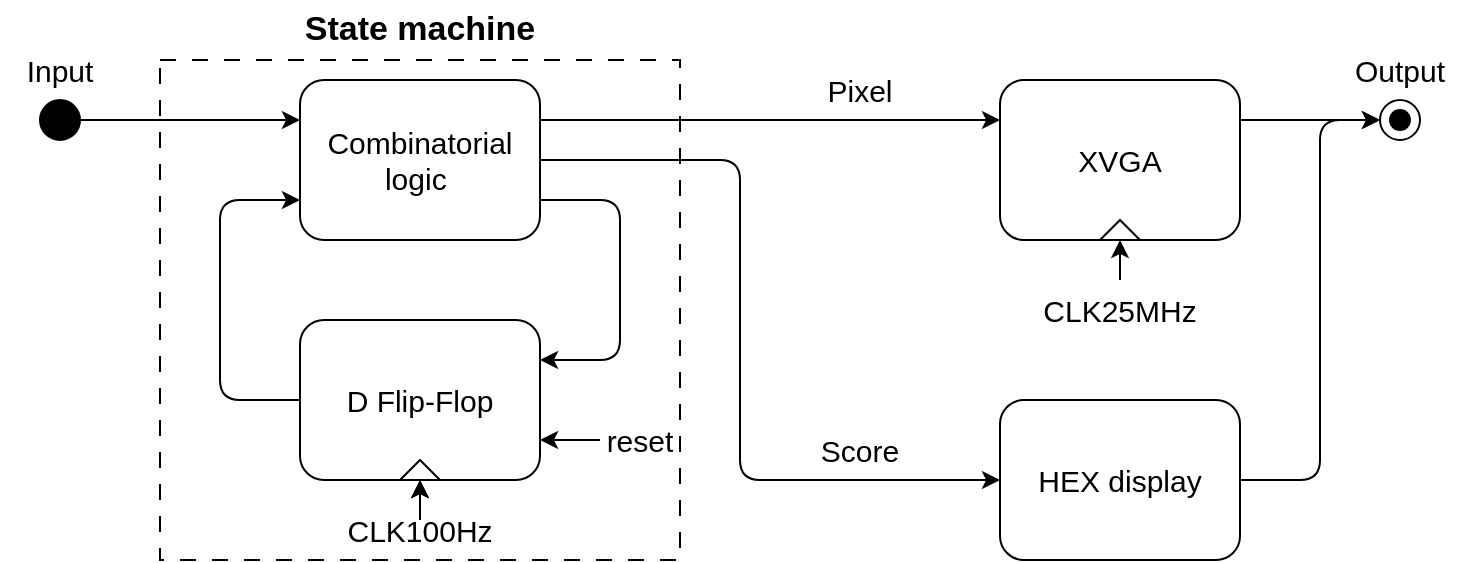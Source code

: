 <mxfile>
    <diagram name="Page-1" id="eDWDvwoEUt0kZoyCDHRS">
        <mxGraphModel dx="889" dy="629" grid="1" gridSize="10" guides="1" tooltips="1" connect="1" arrows="1" fold="1" page="1" pageScale="1" pageWidth="1100" pageHeight="850" math="0" shadow="0" adaptiveColors="simple">
            <root>
                <mxCell id="0"/>
                <mxCell id="1" parent="0"/>
                <mxCell id="48" value="" style="rounded=0;whiteSpace=wrap;html=1;dashed=1;dashPattern=8 8;fillColor=none;fontSize=15;" parent="1" vertex="1">
                    <mxGeometry x="190" y="230" width="260" height="250" as="geometry"/>
                </mxCell>
                <mxCell id="14" style="edgeStyle=none;html=1;entryX=0;entryY=0.25;entryDx=0;entryDy=0;fontSize=15;" parent="1" source="2" target="9" edge="1">
                    <mxGeometry relative="1" as="geometry"/>
                </mxCell>
                <mxCell id="2" value="" style="ellipse;whiteSpace=wrap;html=1;aspect=fixed;gradientColor=none;fillColor=#000000;fontSize=15;" parent="1" vertex="1">
                    <mxGeometry x="130" y="250" width="20" height="20" as="geometry"/>
                </mxCell>
                <mxCell id="13" style="edgeStyle=none;html=1;exitX=1;exitY=0.25;exitDx=0;exitDy=0;entryX=0;entryY=0.25;entryDx=0;entryDy=0;fontSize=15;" parent="1" source="9" target="12" edge="1">
                    <mxGeometry relative="1" as="geometry"/>
                </mxCell>
                <mxCell id="15" style="edgeStyle=none;html=1;exitX=1;exitY=0.75;exitDx=0;exitDy=0;entryX=1;entryY=0.25;entryDx=0;entryDy=0;fontSize=15;" parent="1" target="16" edge="1">
                    <mxGeometry relative="1" as="geometry">
                        <mxPoint x="380.004" y="400" as="targetPoint"/>
                        <mxPoint x="380.12" y="300" as="sourcePoint"/>
                        <Array as="points">
                            <mxPoint x="420" y="300"/>
                            <mxPoint x="420" y="380"/>
                        </Array>
                    </mxGeometry>
                </mxCell>
                <mxCell id="9" value="" style="rounded=1;whiteSpace=wrap;html=1;fontSize=15;" parent="1" vertex="1">
                    <mxGeometry x="260" y="240" width="120" height="80" as="geometry"/>
                </mxCell>
                <mxCell id="10" value="Input" style="text;html=1;align=center;verticalAlign=middle;whiteSpace=wrap;rounded=0;fontSize=15;" parent="1" vertex="1">
                    <mxGeometry x="110" y="220" width="60" height="30" as="geometry"/>
                </mxCell>
                <mxCell id="35" style="edgeStyle=none;html=1;exitX=1;exitY=0.25;exitDx=0;exitDy=0;entryX=0;entryY=0.5;entryDx=0;entryDy=0;entryPerimeter=0;fontSize=15;" parent="1" source="12" target="37" edge="1">
                    <mxGeometry relative="1" as="geometry">
                        <mxPoint x="830" y="260.333" as="targetPoint"/>
                        <mxPoint x="770" y="260" as="sourcePoint"/>
                    </mxGeometry>
                </mxCell>
                <mxCell id="12" value="" style="rounded=1;whiteSpace=wrap;html=1;fontSize=15;" parent="1" vertex="1">
                    <mxGeometry x="610" y="240" width="120" height="80" as="geometry"/>
                </mxCell>
                <mxCell id="17" style="edgeStyle=none;html=1;entryX=0;entryY=0.75;entryDx=0;entryDy=0;fontSize=15;" parent="1" source="16" target="9" edge="1">
                    <mxGeometry relative="1" as="geometry">
                        <Array as="points">
                            <mxPoint x="220" y="400"/>
                            <mxPoint x="220" y="300"/>
                        </Array>
                    </mxGeometry>
                </mxCell>
                <mxCell id="16" value="" style="rounded=1;whiteSpace=wrap;html=1;fontSize=15;" parent="1" vertex="1">
                    <mxGeometry x="260" y="360" width="120" height="80" as="geometry"/>
                </mxCell>
                <mxCell id="18" value="" style="endArrow=classic;html=1;fontSize=15;" parent="1" edge="1">
                    <mxGeometry width="50" height="50" relative="1" as="geometry">
                        <mxPoint x="320" y="460" as="sourcePoint"/>
                        <mxPoint x="320" y="440" as="targetPoint"/>
                    </mxGeometry>
                </mxCell>
                <mxCell id="19" value="" style="triangle;whiteSpace=wrap;html=1;rotation=-90;fontSize=15;" parent="1" vertex="1">
                    <mxGeometry x="315" y="425" width="10" height="20" as="geometry"/>
                </mxCell>
                <mxCell id="21" value="" style="edgeStyle=none;html=1;fontSize=15;" parent="1" source="20" target="16" edge="1">
                    <mxGeometry relative="1" as="geometry"/>
                </mxCell>
                <mxCell id="20" value="CLK100Hz" style="text;html=1;align=center;verticalAlign=middle;whiteSpace=wrap;rounded=0;fontSize=15;" parent="1" vertex="1">
                    <mxGeometry x="290" y="450" width="60" height="30" as="geometry"/>
                </mxCell>
                <mxCell id="34" style="edgeStyle=none;html=1;entryX=0;entryY=0.5;entryDx=0;entryDy=0;fontSize=15;" parent="1" source="28" target="33" edge="1">
                    <mxGeometry relative="1" as="geometry"/>
                </mxCell>
                <mxCell id="28" value="CLK25MHz" style="text;html=1;align=center;verticalAlign=middle;whiteSpace=wrap;rounded=0;fontSize=15;" parent="1" vertex="1">
                    <mxGeometry x="640" y="340" width="60" height="30" as="geometry"/>
                </mxCell>
                <mxCell id="33" value="" style="triangle;whiteSpace=wrap;html=1;rotation=-90;fontSize=15;" parent="1" vertex="1">
                    <mxGeometry x="665" y="305" width="10" height="20" as="geometry"/>
                </mxCell>
                <mxCell id="37" value="" style="shape=mxgraph.sysml.actFinal;html=1;verticalLabelPosition=bottom;labelBackgroundColor=#ffffff;verticalAlign=top;fontSize=15;" parent="1" vertex="1">
                    <mxGeometry x="800" y="250" width="20" height="20" as="geometry"/>
                </mxCell>
                <mxCell id="49" style="edgeStyle=none;html=1;exitX=1;exitY=0.5;exitDx=0;exitDy=0;entryX=0;entryY=0.5;entryDx=0;entryDy=0;" edge="1" parent="1" source="38" target="50">
                    <mxGeometry relative="1" as="geometry">
                        <mxPoint x="520" y="410" as="targetPoint"/>
                        <Array as="points">
                            <mxPoint x="480" y="280"/>
                            <mxPoint x="480" y="440"/>
                        </Array>
                    </mxGeometry>
                </mxCell>
                <mxCell id="38" value="Combinatorial&lt;div&gt;logic&amp;nbsp;&lt;/div&gt;" style="text;html=1;align=center;verticalAlign=middle;whiteSpace=wrap;rounded=0;fontSize=15;" parent="1" vertex="1">
                    <mxGeometry x="260" y="265" width="120" height="30" as="geometry"/>
                </mxCell>
                <mxCell id="39" value="XVGA" style="text;html=1;align=center;verticalAlign=middle;whiteSpace=wrap;rounded=0;fontSize=15;" parent="1" vertex="1">
                    <mxGeometry x="640" y="265" width="60" height="30" as="geometry"/>
                </mxCell>
                <mxCell id="40" value="Output" style="text;html=1;align=center;verticalAlign=middle;whiteSpace=wrap;rounded=0;fontSize=15;" parent="1" vertex="1">
                    <mxGeometry x="780" y="220" width="60" height="30" as="geometry"/>
                </mxCell>
                <mxCell id="41" value="State machine" style="text;html=1;align=center;verticalAlign=middle;whiteSpace=wrap;rounded=0;fontStyle=1;fontSize=17;" parent="1" vertex="1">
                    <mxGeometry x="190" y="200" width="260" height="30" as="geometry"/>
                </mxCell>
                <mxCell id="44" value="D Flip-Flop" style="text;html=1;align=center;verticalAlign=middle;whiteSpace=wrap;rounded=0;fontSize=15;" parent="1" vertex="1">
                    <mxGeometry x="260" y="385" width="120" height="30" as="geometry"/>
                </mxCell>
                <mxCell id="46" style="edgeStyle=none;html=1;exitX=0;exitY=0.5;exitDx=0;exitDy=0;entryX=1;entryY=0.75;entryDx=0;entryDy=0;fontSize=15;" parent="1" source="45" target="16" edge="1">
                    <mxGeometry relative="1" as="geometry"/>
                </mxCell>
                <mxCell id="45" value="reset" style="text;html=1;align=center;verticalAlign=middle;whiteSpace=wrap;rounded=0;fontSize=15;" parent="1" vertex="1">
                    <mxGeometry x="410" y="400" width="40" height="40" as="geometry"/>
                </mxCell>
                <mxCell id="50" value="" style="rounded=1;whiteSpace=wrap;html=1;fontSize=15;" vertex="1" parent="1">
                    <mxGeometry x="610" y="400" width="120" height="80" as="geometry"/>
                </mxCell>
                <mxCell id="51" value="HEX display" style="text;html=1;align=center;verticalAlign=middle;whiteSpace=wrap;rounded=0;fontSize=15;" vertex="1" parent="1">
                    <mxGeometry x="610" y="425" width="120" height="30" as="geometry"/>
                </mxCell>
                <mxCell id="53" style="edgeStyle=none;html=1;entryX=0;entryY=0.5;entryDx=0;entryDy=0;entryPerimeter=0;" edge="1" parent="1" source="50" target="37">
                    <mxGeometry relative="1" as="geometry">
                        <Array as="points">
                            <mxPoint x="770" y="440"/>
                            <mxPoint x="770" y="260"/>
                        </Array>
                    </mxGeometry>
                </mxCell>
                <mxCell id="54" value="Pixel" style="text;html=1;align=center;verticalAlign=middle;whiteSpace=wrap;rounded=0;fontSize=15;" vertex="1" parent="1">
                    <mxGeometry x="510" y="230" width="60" height="30" as="geometry"/>
                </mxCell>
                <mxCell id="56" value="Score" style="text;html=1;align=center;verticalAlign=middle;whiteSpace=wrap;rounded=0;fontSize=15;" vertex="1" parent="1">
                    <mxGeometry x="510" y="410" width="60" height="30" as="geometry"/>
                </mxCell>
            </root>
        </mxGraphModel>
    </diagram>
</mxfile>